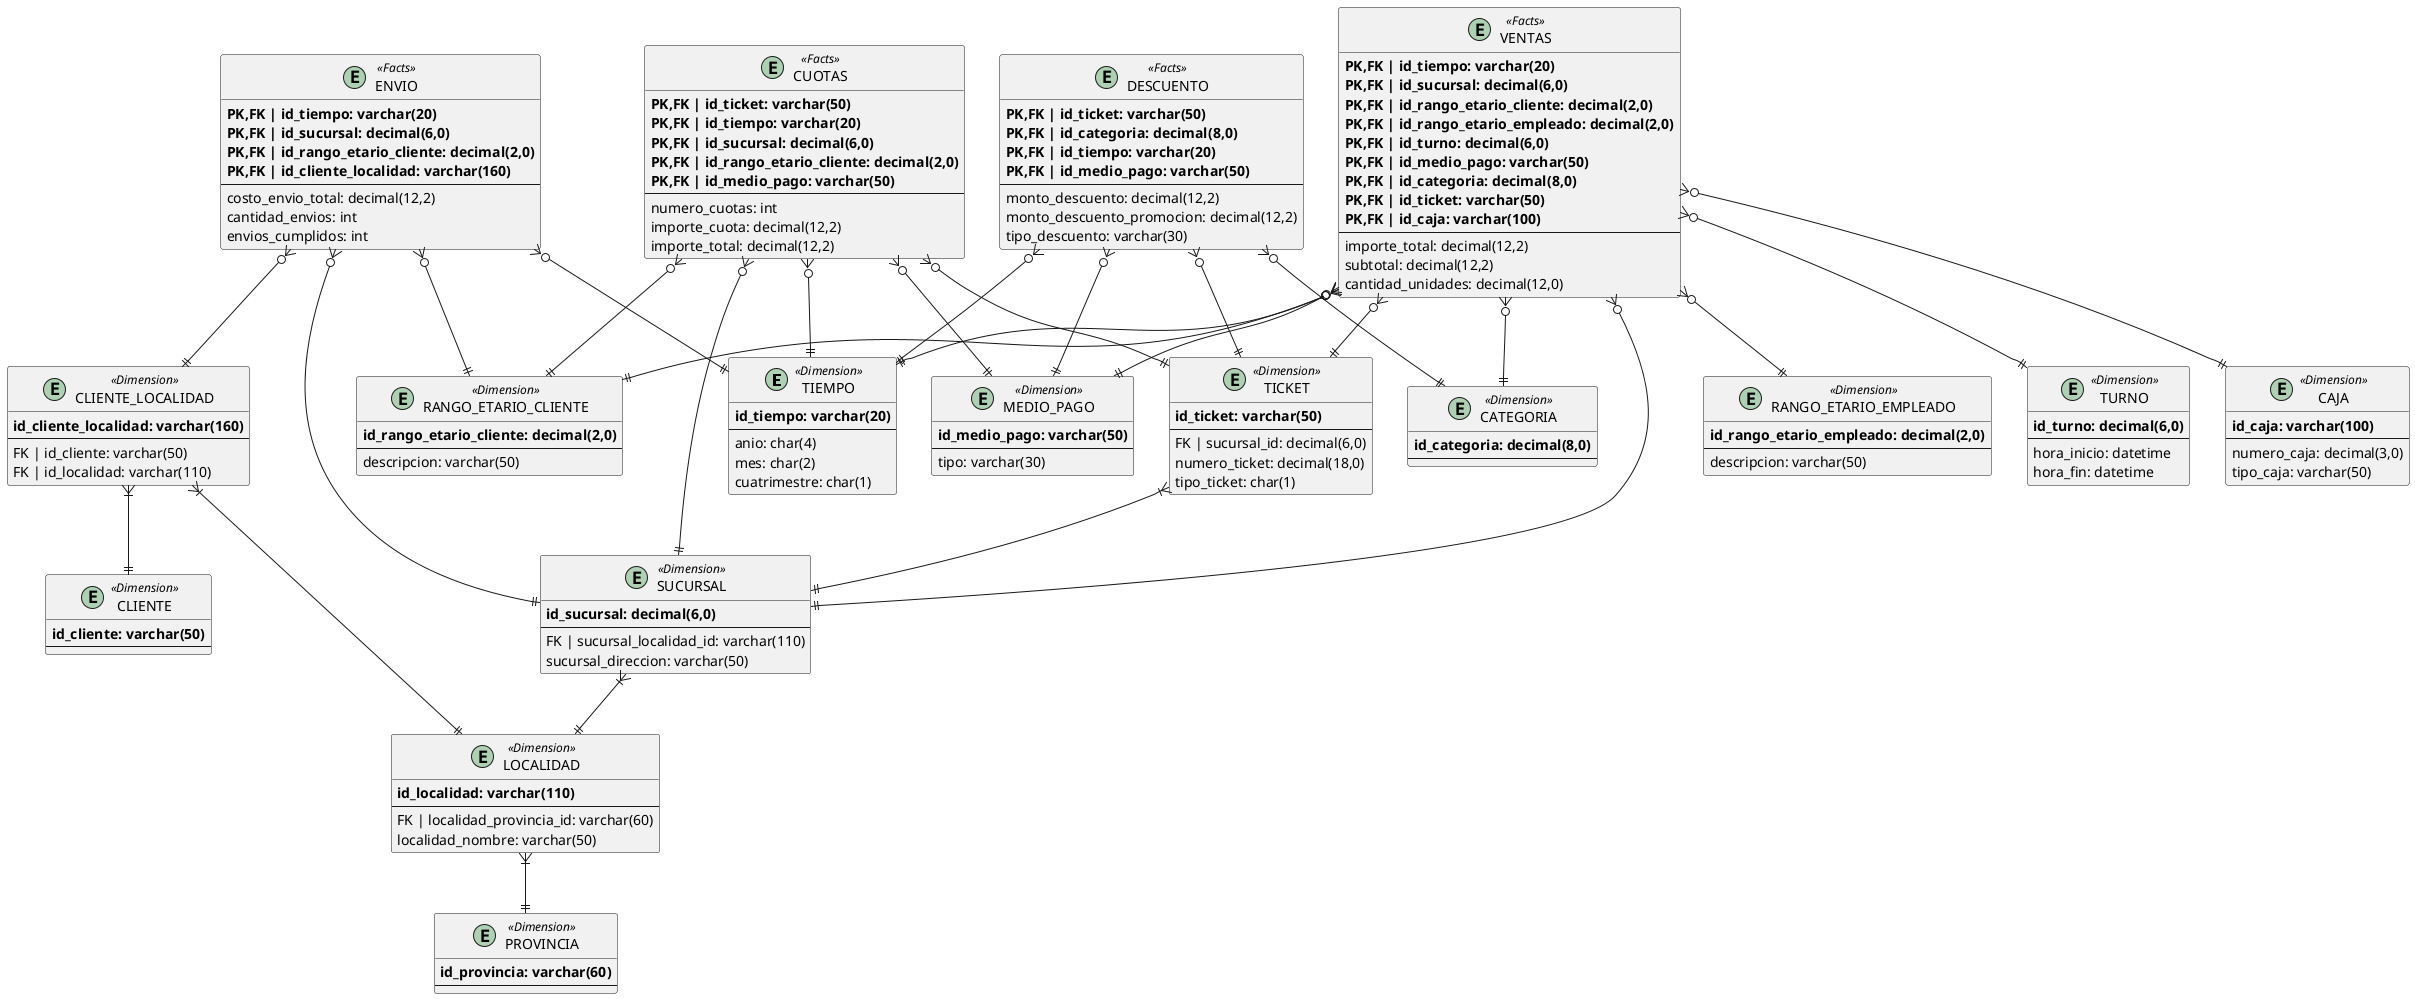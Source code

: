 @startuml

entity TIEMPO <<Dimension>> {
    **id_tiempo: varchar(20)**
    --
    anio: char(4)
    mes: char(2)
    cuatrimestre: char(1)
}

entity PROVINCIA <<Dimension>> {
    **id_provincia: varchar(60)**
    --
}

entity LOCALIDAD <<Dimension>> {
    **id_localidad: varchar(110)**
    --
    FK | localidad_provincia_id: varchar(60)
    localidad_nombre: varchar(50)
}

entity CLIENTE <<Dimension>> {
    **id_cliente: varchar(50)**
    --
}

entity CLIENTE_LOCALIDAD <<Dimension>> {
    **id_cliente_localidad: varchar(160)**
    --
    FK | id_cliente: varchar(50)
    FK | id_localidad: varchar(110)
}

entity SUCURSAL <<Dimension>> {
    **id_sucursal: decimal(6,0)**
    --
    FK | sucursal_localidad_id: varchar(110)
    sucursal_direccion: varchar(50)
}

entity RANGO_ETARIO_CLIENTE <<Dimension>> {
    **id_rango_etario_cliente: decimal(2,0)**
    --
    descripcion: varchar(50)
}

entity RANGO_ETARIO_EMPLEADO <<Dimension>> {
    **id_rango_etario_empleado: decimal(2,0)**
    --
    descripcion: varchar(50)
}

entity TURNO <<Dimension>> {
    **id_turno: decimal(6,0)**
    --
    hora_inicio: datetime
    hora_fin: datetime
}

entity MEDIO_PAGO <<Dimension>> {
    **id_medio_pago: varchar(50)**
    --
    tipo: varchar(30)
}

entity CATEGORIA <<Dimension>> {
    **id_categoria: decimal(8,0)**
    --
}

entity TICKET <<Dimension>> {
    **id_ticket: varchar(50)**
    --
    FK | sucursal_id: decimal(6,0)
    numero_ticket: decimal(18,0)
    tipo_ticket: char(1)
}

entity CAJA <<Dimension>> {
    **id_caja: varchar(100)**
    --
    numero_caja: decimal(3,0)
    tipo_caja: varchar(50)
}

entity VENTAS <<Facts>> {
    **PK,FK | id_tiempo: varchar(20)**
    **PK,FK | id_sucursal: decimal(6,0)**
    **PK,FK | id_rango_etario_cliente: decimal(2,0)**
    **PK,FK | id_rango_etario_empleado: decimal(2,0)**
    **PK,FK | id_turno: decimal(6,0)**
    **PK,FK | id_medio_pago: varchar(50)**
    **PK,FK | id_categoria: decimal(8,0)**
    **PK,FK | id_ticket: varchar(50)**
    **PK,FK | id_caja: varchar(100)**
    --
    importe_total: decimal(12,2)
    subtotal: decimal(12,2)
    cantidad_unidades: decimal(12,0)
}

entity DESCUENTO <<Facts>> {
    **PK,FK | id_ticket: varchar(50)**
    **PK,FK | id_categoria: decimal(8,0)**
    **PK,FK | id_tiempo: varchar(20)**
    **PK,FK | id_medio_pago: varchar(50)**
    --
    monto_descuento: decimal(12,2)
    monto_descuento_promocion: decimal(12,2)
    tipo_descuento: varchar(30)
}

entity ENVIO <<Facts>> {
    **PK,FK | id_tiempo: varchar(20)**
    **PK,FK | id_sucursal: decimal(6,0)**
    **PK,FK | id_rango_etario_cliente: decimal(2,0)**
    **PK,FK | id_cliente_localidad: varchar(160)**
    --
    costo_envio_total: decimal(12,2)
    cantidad_envios: int
    envios_cumplidos: int
}

entity CUOTAS <<Facts>> {
    **PK,FK | id_ticket: varchar(50)**
    **PK,FK | id_tiempo: varchar(20)**
    **PK,FK | id_sucursal: decimal(6,0)**
    **PK,FK | id_rango_etario_cliente: decimal(2,0)**
    **PK,FK | id_medio_pago: varchar(50)**
    --
    numero_cuotas: int
    importe_cuota: decimal(12,2)
    importe_total: decimal(12,2)
}

LOCALIDAD }|--|| PROVINCIA
CLIENTE_LOCALIDAD }|--|| CLIENTE
CLIENTE_LOCALIDAD }|--|| LOCALIDAD
SUCURSAL }|--|| LOCALIDAD
TICKET }|--|| SUCURSAL

VENTAS }o--|| TIEMPO
VENTAS }o--|| SUCURSAL
VENTAS }o--|| RANGO_ETARIO_CLIENTE
VENTAS }o--|| RANGO_ETARIO_EMPLEADO
VENTAS }o--|| TURNO
VENTAS }o--|| MEDIO_PAGO
VENTAS }o--|| CATEGORIA
VENTAS }o--|| TICKET
VENTAS }o--|| CAJA

DESCUENTO }o--|| TICKET
DESCUENTO }o--|| CATEGORIA
DESCUENTO }o--|| TIEMPO
DESCUENTO }o--|| MEDIO_PAGO

ENVIO }o--|| TIEMPO
ENVIO }o--|| SUCURSAL
ENVIO }o--|| RANGO_ETARIO_CLIENTE
ENVIO }o--|| CLIENTE_LOCALIDAD

CUOTAS }o--|| TICKET
CUOTAS }o--|| TIEMPO
CUOTAS }o--|| SUCURSAL
CUOTAS }o--|| RANGO_ETARIO_CLIENTE
CUOTAS }o--|| MEDIO_PAGO

@enduml